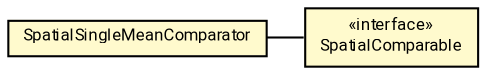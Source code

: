 #!/usr/local/bin/dot
#
# Class diagram 
# Generated by UMLGraph version R5_7_2-60-g0e99a6 (http://www.spinellis.gr/umlgraph/)
#

digraph G {
	graph [fontnames="svg"]
	edge [fontname="Roboto",fontsize=7,labelfontname="Roboto",labelfontsize=7,color="black"];
	node [fontname="Roboto",fontcolor="black",fontsize=8,shape=plaintext,margin=0,width=0,height=0];
	nodesep=0.15;
	ranksep=0.25;
	rankdir=LR;
	// de.lmu.ifi.dbs.elki.data.spatial.SpatialComparable
	c9880072 [label=<<table title="de.lmu.ifi.dbs.elki.data.spatial.SpatialComparable" border="0" cellborder="1" cellspacing="0" cellpadding="2" bgcolor="LemonChiffon" href="SpatialComparable.html" target="_parent">
		<tr><td><table border="0" cellspacing="0" cellpadding="1">
		<tr><td align="center" balign="center"> &#171;interface&#187; </td></tr>
		<tr><td align="center" balign="center"> <font face="Roboto">SpatialComparable</font> </td></tr>
		</table></td></tr>
		</table>>, URL="SpatialComparable.html"];
	// de.lmu.ifi.dbs.elki.data.spatial.SpatialSingleMeanComparator
	c9880136 [label=<<table title="de.lmu.ifi.dbs.elki.data.spatial.SpatialSingleMeanComparator" border="0" cellborder="1" cellspacing="0" cellpadding="2" bgcolor="lemonChiffon" href="SpatialSingleMeanComparator.html" target="_parent">
		<tr><td><table border="0" cellspacing="0" cellpadding="1">
		<tr><td align="center" balign="center"> <font face="Roboto">SpatialSingleMeanComparator</font> </td></tr>
		</table></td></tr>
		</table>>, URL="SpatialSingleMeanComparator.html"];
	// de.lmu.ifi.dbs.elki.data.spatial.SpatialSingleMeanComparator assoc de.lmu.ifi.dbs.elki.data.spatial.SpatialComparable
	c9880136 -> c9880072 [arrowhead=none,weight=2];
}

